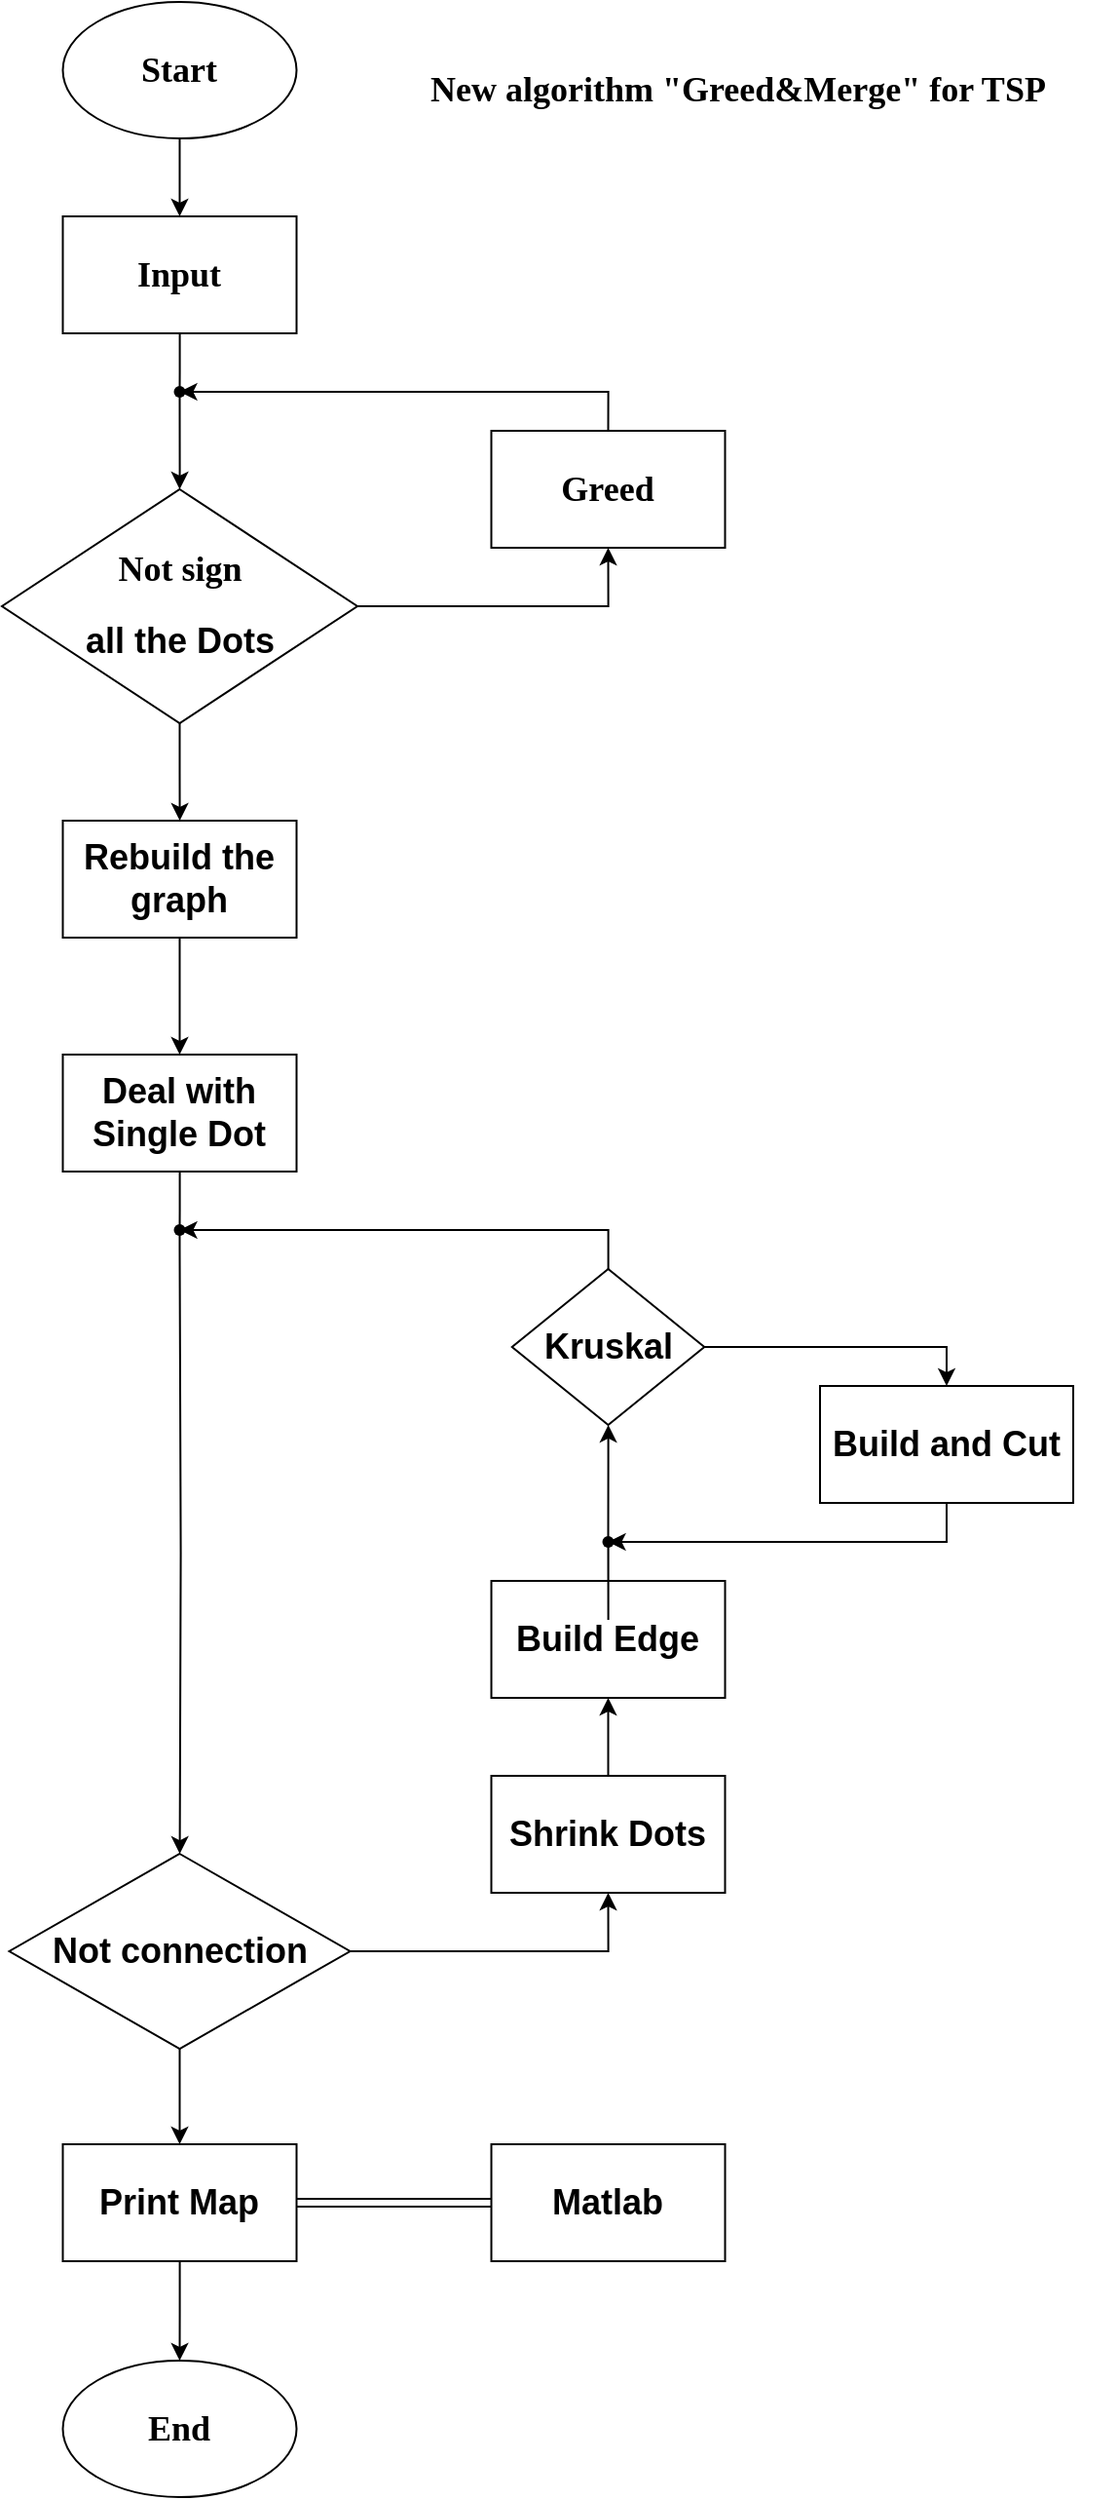 <mxfile version="14.6.10" type="device"><diagram id="BX_F5e1SM_hz65uWcrus" name="Page-1"><mxGraphModel dx="1038" dy="619" grid="1" gridSize="10" guides="1" tooltips="1" connect="1" arrows="1" fold="1" page="1" pageScale="1" pageWidth="827" pageHeight="1169" math="0" shadow="0"><root><mxCell id="0"/><mxCell id="1" parent="0"/><mxCell id="_wYDrhP1iciDLHGezST5-1" value="" style="edgeStyle=orthogonalEdgeStyle;rounded=0;orthogonalLoop=1;jettySize=auto;html=1;startArrow=none;" parent="1" source="_wYDrhP1iciDLHGezST5-8" target="_wYDrhP1iciDLHGezST5-5" edge="1"><mxGeometry relative="1" as="geometry"/></mxCell><mxCell id="_wYDrhP1iciDLHGezST5-2" value="&lt;h2&gt;&lt;font face=&quot;Comic Sans MS&quot;&gt;Input&lt;/font&gt;&lt;/h2&gt;" style="rounded=0;whiteSpace=wrap;html=1;" parent="1" vertex="1"><mxGeometry x="401.25" y="430" width="120" height="60" as="geometry"/></mxCell><mxCell id="_wYDrhP1iciDLHGezST5-3" value="" style="edgeStyle=orthogonalEdgeStyle;rounded=0;orthogonalLoop=1;jettySize=auto;html=1;entryX=0.5;entryY=1;entryDx=0;entryDy=0;" parent="1" source="_wYDrhP1iciDLHGezST5-5" target="_wYDrhP1iciDLHGezST5-7" edge="1"><mxGeometry relative="1" as="geometry"/></mxCell><mxCell id="_wYDrhP1iciDLHGezST5-4" value="" style="edgeStyle=orthogonalEdgeStyle;rounded=0;orthogonalLoop=1;jettySize=auto;html=1;" parent="1" source="_wYDrhP1iciDLHGezST5-5" target="_wYDrhP1iciDLHGezST5-11" edge="1"><mxGeometry relative="1" as="geometry"/></mxCell><mxCell id="_wYDrhP1iciDLHGezST5-5" value="&lt;p style=&quot;line-height: 40%&quot;&gt;&lt;/p&gt;&lt;h2&gt;&lt;font face=&quot;Comic Sans MS&quot;&gt;Not sign&lt;/font&gt;&lt;/h2&gt;&lt;h2&gt;all the Dots&lt;/h2&gt;&lt;p&gt;&lt;/p&gt;" style="rhombus;whiteSpace=wrap;html=1;rounded=0;" parent="1" vertex="1"><mxGeometry x="370" y="570" width="182.5" height="120" as="geometry"/></mxCell><mxCell id="_wYDrhP1iciDLHGezST5-6" value="" style="edgeStyle=orthogonalEdgeStyle;rounded=0;orthogonalLoop=1;jettySize=auto;html=1;exitX=0.5;exitY=0;exitDx=0;exitDy=0;" parent="1" source="_wYDrhP1iciDLHGezST5-7" target="_wYDrhP1iciDLHGezST5-8" edge="1"><mxGeometry relative="1" as="geometry"><Array as="points"><mxPoint x="681" y="520"/></Array></mxGeometry></mxCell><mxCell id="_wYDrhP1iciDLHGezST5-7" value="&lt;h2&gt;&lt;font face=&quot;Comic Sans MS&quot;&gt;Greed&lt;/font&gt;&lt;/h2&gt;" style="whiteSpace=wrap;html=1;rounded=0;" parent="1" vertex="1"><mxGeometry x="621.25" y="540" width="120" height="60" as="geometry"/></mxCell><mxCell id="_wYDrhP1iciDLHGezST5-8" value="" style="shape=waypoint;size=6;pointerEvents=1;points=[];fillColor=#ffffff;resizable=0;rotatable=0;perimeter=centerPerimeter;snapToPoint=1;rounded=0;" parent="1" vertex="1"><mxGeometry x="441.25" y="500" width="40" height="40" as="geometry"/></mxCell><mxCell id="_wYDrhP1iciDLHGezST5-9" value="" style="edgeStyle=orthogonalEdgeStyle;rounded=0;orthogonalLoop=1;jettySize=auto;html=1;endArrow=none;" parent="1" source="_wYDrhP1iciDLHGezST5-2" edge="1"><mxGeometry relative="1" as="geometry"><mxPoint x="461.25" y="490" as="sourcePoint"/><mxPoint x="461.25" y="520" as="targetPoint"/></mxGeometry></mxCell><mxCell id="_wYDrhP1iciDLHGezST5-10" value="" style="edgeStyle=orthogonalEdgeStyle;rounded=0;orthogonalLoop=1;jettySize=auto;html=1;" parent="1" source="_wYDrhP1iciDLHGezST5-11" target="_wYDrhP1iciDLHGezST5-13" edge="1"><mxGeometry relative="1" as="geometry"/></mxCell><mxCell id="_wYDrhP1iciDLHGezST5-11" value="&lt;h2&gt;Rebuild the graph&lt;/h2&gt;" style="whiteSpace=wrap;html=1;rounded=0;" parent="1" vertex="1"><mxGeometry x="401.25" y="740" width="120" height="60" as="geometry"/></mxCell><mxCell id="_wYDrhP1iciDLHGezST5-12" value="" style="edgeStyle=orthogonalEdgeStyle;rounded=0;orthogonalLoop=1;jettySize=auto;html=1;startArrow=none;" parent="1" target="_wYDrhP1iciDLHGezST5-16" edge="1"><mxGeometry relative="1" as="geometry"><mxPoint x="461.25" y="960" as="sourcePoint"/></mxGeometry></mxCell><mxCell id="_wYDrhP1iciDLHGezST5-13" value="&lt;h2&gt;Deal with Single Dot&lt;/h2&gt;" style="whiteSpace=wrap;html=1;rounded=0;" parent="1" vertex="1"><mxGeometry x="401.25" y="860" width="120" height="60" as="geometry"/></mxCell><mxCell id="_wYDrhP1iciDLHGezST5-14" value="" style="edgeStyle=orthogonalEdgeStyle;rounded=0;orthogonalLoop=1;jettySize=auto;html=1;entryX=0.5;entryY=1;entryDx=0;entryDy=0;" parent="1" source="_wYDrhP1iciDLHGezST5-16" target="_wYDrhP1iciDLHGezST5-18" edge="1"><mxGeometry relative="1" as="geometry"/></mxCell><mxCell id="_wYDrhP1iciDLHGezST5-15" value="" style="edgeStyle=orthogonalEdgeStyle;rounded=0;orthogonalLoop=1;jettySize=auto;html=1;" parent="1" source="_wYDrhP1iciDLHGezST5-16" target="_wYDrhP1iciDLHGezST5-33" edge="1"><mxGeometry relative="1" as="geometry"/></mxCell><mxCell id="_wYDrhP1iciDLHGezST5-16" value="&lt;h2&gt;Not connection&lt;/h2&gt;" style="rhombus;whiteSpace=wrap;html=1;rounded=0;" parent="1" vertex="1"><mxGeometry x="373.75" y="1270" width="175" height="100" as="geometry"/></mxCell><mxCell id="_wYDrhP1iciDLHGezST5-17" value="" style="edgeStyle=orthogonalEdgeStyle;rounded=0;orthogonalLoop=1;jettySize=auto;html=1;" parent="1" source="_wYDrhP1iciDLHGezST5-18" target="_wYDrhP1iciDLHGezST5-20" edge="1"><mxGeometry relative="1" as="geometry"/></mxCell><mxCell id="_wYDrhP1iciDLHGezST5-18" value="&lt;h2&gt;Shrink Dots&lt;/h2&gt;" style="rounded=0;whiteSpace=wrap;html=1;" parent="1" vertex="1"><mxGeometry x="621.25" y="1230" width="120" height="60" as="geometry"/></mxCell><mxCell id="_wYDrhP1iciDLHGezST5-19" value="" style="edgeStyle=orthogonalEdgeStyle;rounded=0;orthogonalLoop=1;jettySize=auto;html=1;startArrow=none;" parent="1" source="_wYDrhP1iciDLHGezST5-27" target="_wYDrhP1iciDLHGezST5-24" edge="1"><mxGeometry relative="1" as="geometry"/></mxCell><mxCell id="_wYDrhP1iciDLHGezST5-20" value="&lt;h2&gt;Build Edge&lt;/h2&gt;" style="rounded=0;whiteSpace=wrap;html=1;" parent="1" vertex="1"><mxGeometry x="621.26" y="1130" width="120" height="60" as="geometry"/></mxCell><mxCell id="_wYDrhP1iciDLHGezST5-21" value="" style="edgeStyle=orthogonalEdgeStyle;rounded=0;orthogonalLoop=1;jettySize=auto;html=1;endArrow=none;startArrow=none;" parent="1" source="_wYDrhP1iciDLHGezST5-29" edge="1"><mxGeometry relative="1" as="geometry"><mxPoint x="461.25" y="925" as="sourcePoint"/><mxPoint x="461.25" y="960" as="targetPoint"/></mxGeometry></mxCell><mxCell id="_wYDrhP1iciDLHGezST5-22" value="" style="edgeStyle=orthogonalEdgeStyle;rounded=0;orthogonalLoop=1;jettySize=auto;html=1;entryX=0.5;entryY=0;entryDx=0;entryDy=0;" parent="1" source="_wYDrhP1iciDLHGezST5-24" target="_wYDrhP1iciDLHGezST5-26" edge="1"><mxGeometry relative="1" as="geometry"/></mxCell><mxCell id="_wYDrhP1iciDLHGezST5-23" value="" style="edgeStyle=orthogonalEdgeStyle;rounded=0;orthogonalLoop=1;jettySize=auto;html=1;" parent="1" source="_wYDrhP1iciDLHGezST5-24" target="_wYDrhP1iciDLHGezST5-29" edge="1"><mxGeometry relative="1" as="geometry"><Array as="points"><mxPoint x="681" y="950"/></Array></mxGeometry></mxCell><mxCell id="_wYDrhP1iciDLHGezST5-24" value="&lt;h2&gt;Kruskal&lt;/h2&gt;" style="rhombus;whiteSpace=wrap;html=1;rounded=0;" parent="1" vertex="1"><mxGeometry x="631.88" y="970" width="98.75" height="80" as="geometry"/></mxCell><mxCell id="_wYDrhP1iciDLHGezST5-25" value="" style="edgeStyle=orthogonalEdgeStyle;rounded=0;orthogonalLoop=1;jettySize=auto;html=1;" parent="1" source="_wYDrhP1iciDLHGezST5-26" target="_wYDrhP1iciDLHGezST5-27" edge="1"><mxGeometry relative="1" as="geometry"><Array as="points"><mxPoint x="855" y="1110"/></Array></mxGeometry></mxCell><mxCell id="_wYDrhP1iciDLHGezST5-26" value="&lt;h2&gt;Build and Cut&lt;/h2&gt;" style="whiteSpace=wrap;html=1;rounded=0;" parent="1" vertex="1"><mxGeometry x="790" y="1030" width="130" height="60" as="geometry"/></mxCell><mxCell id="_wYDrhP1iciDLHGezST5-27" value="" style="shape=waypoint;size=6;pointerEvents=1;points=[];fillColor=#ffffff;resizable=0;rotatable=0;perimeter=centerPerimeter;snapToPoint=1;rounded=0;" parent="1" vertex="1"><mxGeometry x="661.25" y="1090" width="40" height="40" as="geometry"/></mxCell><mxCell id="_wYDrhP1iciDLHGezST5-28" value="" style="edgeStyle=orthogonalEdgeStyle;rounded=0;orthogonalLoop=1;jettySize=auto;html=1;endArrow=none;" parent="1" source="_wYDrhP1iciDLHGezST5-20" target="_wYDrhP1iciDLHGezST5-27" edge="1"><mxGeometry relative="1" as="geometry"><mxPoint x="681.3" y="1130" as="sourcePoint"/><mxPoint x="681.3" y="1049.964" as="targetPoint"/></mxGeometry></mxCell><mxCell id="_wYDrhP1iciDLHGezST5-29" value="" style="shape=waypoint;size=6;pointerEvents=1;points=[];fillColor=#ffffff;resizable=0;rotatable=0;perimeter=centerPerimeter;snapToPoint=1;rounded=0;" parent="1" vertex="1"><mxGeometry x="441.245" y="930" width="40" height="40" as="geometry"/></mxCell><mxCell id="_wYDrhP1iciDLHGezST5-30" value="" style="edgeStyle=orthogonalEdgeStyle;rounded=0;orthogonalLoop=1;jettySize=auto;html=1;endArrow=none;" parent="1" source="_wYDrhP1iciDLHGezST5-13" target="_wYDrhP1iciDLHGezST5-29" edge="1"><mxGeometry relative="1" as="geometry"><mxPoint x="461.333" y="925" as="sourcePoint"/><mxPoint x="461.25" y="960" as="targetPoint"/></mxGeometry></mxCell><mxCell id="_wYDrhP1iciDLHGezST5-31" value="" style="edgeStyle=orthogonalEdgeStyle;rounded=0;orthogonalLoop=1;jettySize=auto;html=1;" parent="1" source="_wYDrhP1iciDLHGezST5-33" edge="1"><mxGeometry relative="1" as="geometry"><mxPoint x="461.25" y="1530" as="targetPoint"/></mxGeometry></mxCell><mxCell id="_wYDrhP1iciDLHGezST5-32" value="" style="edgeStyle=orthogonalEdgeStyle;rounded=0;orthogonalLoop=1;jettySize=auto;html=1;shape=link;" parent="1" source="_wYDrhP1iciDLHGezST5-33" target="_wYDrhP1iciDLHGezST5-34" edge="1"><mxGeometry relative="1" as="geometry"/></mxCell><mxCell id="_wYDrhP1iciDLHGezST5-33" value="&lt;h2&gt;Print Map&lt;/h2&gt;" style="rounded=0;whiteSpace=wrap;html=1;" parent="1" vertex="1"><mxGeometry x="401.25" y="1419" width="120" height="60" as="geometry"/></mxCell><mxCell id="_wYDrhP1iciDLHGezST5-34" value="&lt;h2&gt;Matlab&lt;/h2&gt;" style="whiteSpace=wrap;html=1;rounded=0;" parent="1" vertex="1"><mxGeometry x="621.26" y="1419" width="120" height="60" as="geometry"/></mxCell><mxCell id="_wYDrhP1iciDLHGezST5-35" style="edgeStyle=orthogonalEdgeStyle;rounded=0;orthogonalLoop=1;jettySize=auto;html=1;entryX=0.5;entryY=0;entryDx=0;entryDy=0;" parent="1" source="_wYDrhP1iciDLHGezST5-36" target="_wYDrhP1iciDLHGezST5-2" edge="1"><mxGeometry relative="1" as="geometry"/></mxCell><mxCell id="_wYDrhP1iciDLHGezST5-36" value="&lt;h2&gt;&lt;font face=&quot;Comic Sans MS&quot;&gt;Start&lt;/font&gt;&lt;/h2&gt;" style="ellipse;whiteSpace=wrap;html=1;" parent="1" vertex="1"><mxGeometry x="401.25" y="320" width="120" height="70" as="geometry"/></mxCell><mxCell id="_wYDrhP1iciDLHGezST5-37" value="&lt;h2&gt;&lt;font face=&quot;Comic Sans MS&quot;&gt;End&lt;/font&gt;&lt;/h2&gt;" style="ellipse;whiteSpace=wrap;html=1;" parent="1" vertex="1"><mxGeometry x="401.25" y="1530" width="120" height="70" as="geometry"/></mxCell><mxCell id="_wYDrhP1iciDLHGezST5-38" value="&lt;h2&gt;&lt;font face=&quot;Comic Sans MS&quot;&gt;New algorithm &quot;Greed&amp;amp;Merge&quot; for TSP&lt;/font&gt;&lt;/h2&gt;" style="text;html=1;strokeColor=none;fillColor=none;align=center;verticalAlign=middle;whiteSpace=wrap;rounded=0;" parent="1" vertex="1"><mxGeometry x="552.5" y="320" width="390" height="90" as="geometry"/></mxCell></root></mxGraphModel></diagram></mxfile>